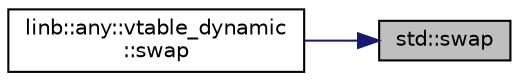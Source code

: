 digraph "std::swap"
{
 // LATEX_PDF_SIZE
  edge [fontname="Helvetica",fontsize="10",labelfontname="Helvetica",labelfontsize="10"];
  node [fontname="Helvetica",fontsize="10",shape=record];
  rankdir="RL";
  Node1 [label="std::swap",height=0.2,width=0.4,color="black", fillcolor="grey75", style="filled", fontcolor="black",tooltip=" "];
  Node1 -> Node2 [dir="back",color="midnightblue",fontsize="10",style="solid",fontname="Helvetica"];
  Node2 [label="linb::any::vtable_dynamic\l::swap",height=0.2,width=0.4,color="black", fillcolor="white", style="filled",URL="$structlinb_1_1any_1_1vtable__dynamic.html#a609334dfb2661267736681a5a08da694",tooltip=" "];
}
